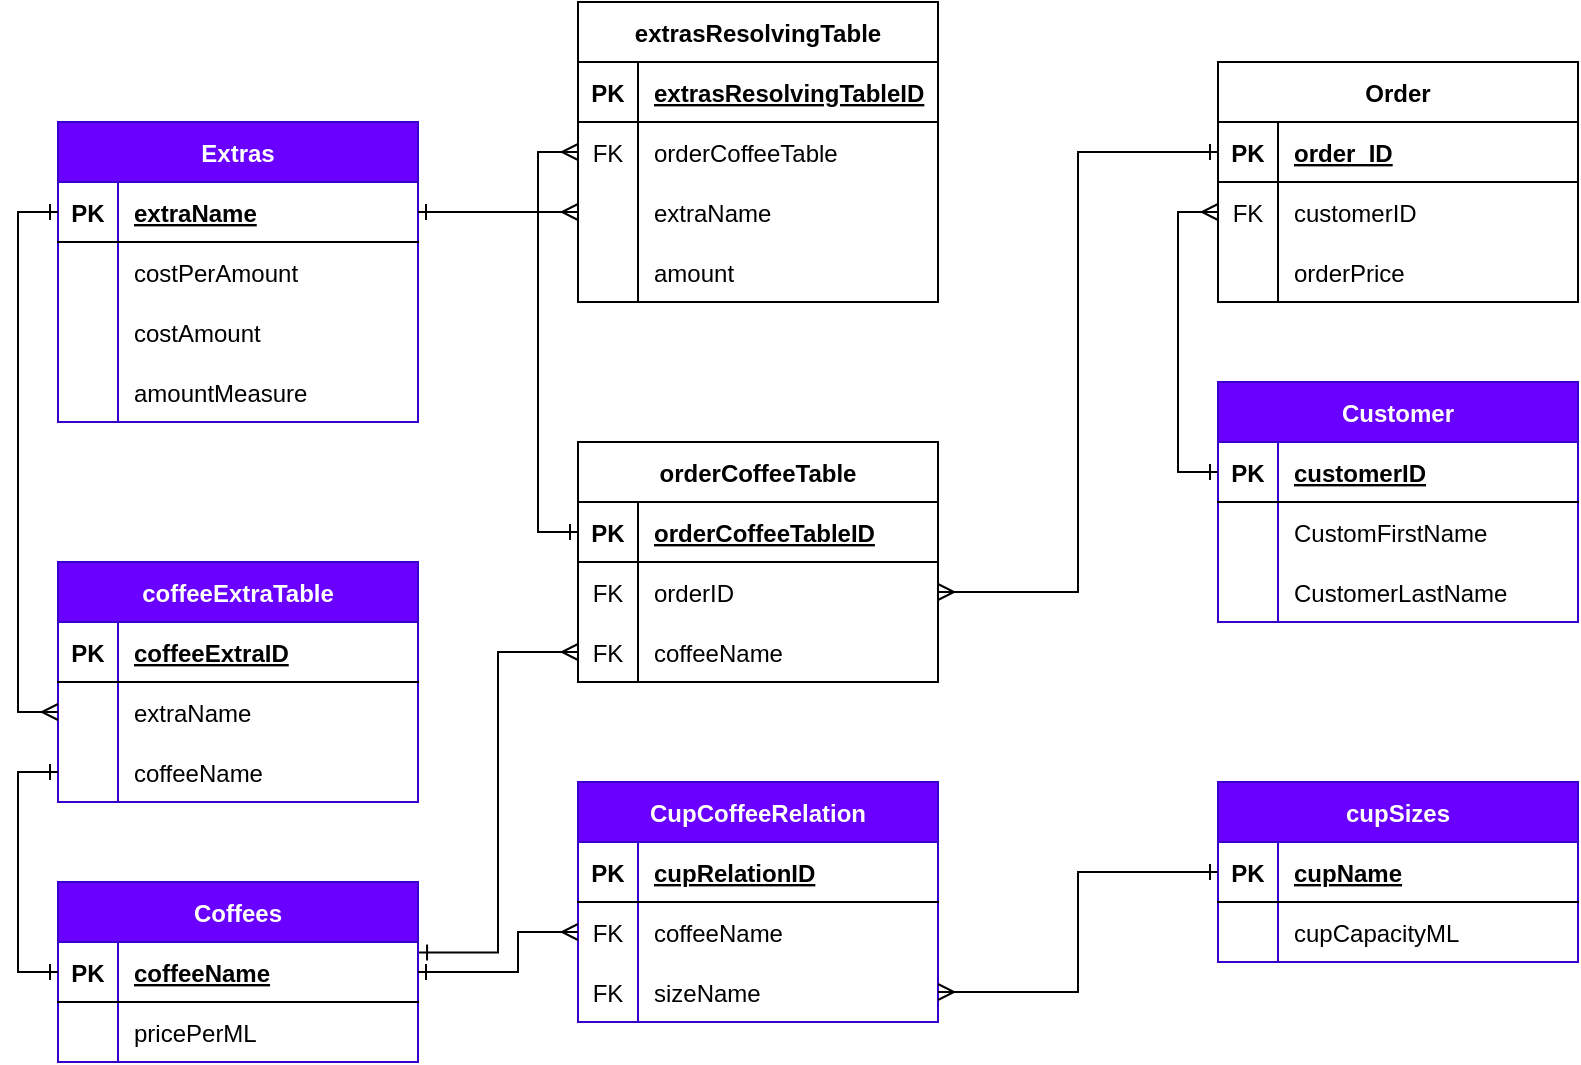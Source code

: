 <mxfile version="20.7.4" type="device"><diagram id="8A9Nl8NKwHrXGhFD0unj" name="Page-1"><mxGraphModel dx="1888" dy="689" grid="1" gridSize="10" guides="1" tooltips="1" connect="1" arrows="1" fold="1" page="1" pageScale="1" pageWidth="850" pageHeight="1100" math="0" shadow="0"><root><mxCell id="0"/><mxCell id="1" parent="0"/><mxCell id="UW9fXJi0FumeN3kHizJt-1" value="Order" style="shape=table;startSize=30;container=1;collapsible=1;childLayout=tableLayout;fixedRows=1;rowLines=0;fontStyle=1;align=center;resizeLast=1;" parent="1" vertex="1"><mxGeometry x="400" y="120" width="180" height="120" as="geometry"/></mxCell><mxCell id="UW9fXJi0FumeN3kHizJt-2" value="" style="shape=tableRow;horizontal=0;startSize=0;swimlaneHead=0;swimlaneBody=0;fillColor=none;collapsible=0;dropTarget=0;points=[[0,0.5],[1,0.5]];portConstraint=eastwest;top=0;left=0;right=0;bottom=1;" parent="UW9fXJi0FumeN3kHizJt-1" vertex="1"><mxGeometry y="30" width="180" height="30" as="geometry"/></mxCell><mxCell id="UW9fXJi0FumeN3kHizJt-3" value="PK" style="shape=partialRectangle;connectable=0;fillColor=none;top=0;left=0;bottom=0;right=0;fontStyle=1;overflow=hidden;" parent="UW9fXJi0FumeN3kHizJt-2" vertex="1"><mxGeometry width="30" height="30" as="geometry"><mxRectangle width="30" height="30" as="alternateBounds"/></mxGeometry></mxCell><mxCell id="UW9fXJi0FumeN3kHizJt-4" value="order_ID" style="shape=partialRectangle;connectable=0;fillColor=none;top=0;left=0;bottom=0;right=0;align=left;spacingLeft=6;fontStyle=5;overflow=hidden;" parent="UW9fXJi0FumeN3kHizJt-2" vertex="1"><mxGeometry x="30" width="150" height="30" as="geometry"><mxRectangle width="150" height="30" as="alternateBounds"/></mxGeometry></mxCell><mxCell id="UW9fXJi0FumeN3kHizJt-8" value="" style="shape=tableRow;horizontal=0;startSize=0;swimlaneHead=0;swimlaneBody=0;fillColor=none;collapsible=0;dropTarget=0;points=[[0,0.5],[1,0.5]];portConstraint=eastwest;top=0;left=0;right=0;bottom=0;" parent="UW9fXJi0FumeN3kHizJt-1" vertex="1"><mxGeometry y="60" width="180" height="30" as="geometry"/></mxCell><mxCell id="UW9fXJi0FumeN3kHizJt-9" value="FK" style="shape=partialRectangle;connectable=0;fillColor=none;top=0;left=0;bottom=0;right=0;editable=1;overflow=hidden;" parent="UW9fXJi0FumeN3kHizJt-8" vertex="1"><mxGeometry width="30" height="30" as="geometry"><mxRectangle width="30" height="30" as="alternateBounds"/></mxGeometry></mxCell><mxCell id="UW9fXJi0FumeN3kHizJt-10" value="customerID" style="shape=partialRectangle;connectable=0;fillColor=none;top=0;left=0;bottom=0;right=0;align=left;spacingLeft=6;overflow=hidden;" parent="UW9fXJi0FumeN3kHizJt-8" vertex="1"><mxGeometry x="30" width="150" height="30" as="geometry"><mxRectangle width="150" height="30" as="alternateBounds"/></mxGeometry></mxCell><mxCell id="UW9fXJi0FumeN3kHizJt-11" value="" style="shape=tableRow;horizontal=0;startSize=0;swimlaneHead=0;swimlaneBody=0;fillColor=none;collapsible=0;dropTarget=0;points=[[0,0.5],[1,0.5]];portConstraint=eastwest;top=0;left=0;right=0;bottom=0;" parent="UW9fXJi0FumeN3kHizJt-1" vertex="1"><mxGeometry y="90" width="180" height="30" as="geometry"/></mxCell><mxCell id="UW9fXJi0FumeN3kHizJt-12" value="" style="shape=partialRectangle;connectable=0;fillColor=none;top=0;left=0;bottom=0;right=0;editable=1;overflow=hidden;" parent="UW9fXJi0FumeN3kHizJt-11" vertex="1"><mxGeometry width="30" height="30" as="geometry"><mxRectangle width="30" height="30" as="alternateBounds"/></mxGeometry></mxCell><mxCell id="UW9fXJi0FumeN3kHizJt-13" value="orderPrice" style="shape=partialRectangle;connectable=0;fillColor=none;top=0;left=0;bottom=0;right=0;align=left;spacingLeft=6;overflow=hidden;" parent="UW9fXJi0FumeN3kHizJt-11" vertex="1"><mxGeometry x="30" width="150" height="30" as="geometry"><mxRectangle width="150" height="30" as="alternateBounds"/></mxGeometry></mxCell><mxCell id="UW9fXJi0FumeN3kHizJt-14" value="Coffees" style="shape=table;startSize=30;container=1;collapsible=1;childLayout=tableLayout;fixedRows=1;rowLines=0;fontStyle=1;align=center;resizeLast=1;fillColor=#6a00ff;strokeColor=#3700CC;fontColor=#ffffff;" parent="1" vertex="1"><mxGeometry x="-180" y="530" width="180" height="90" as="geometry"/></mxCell><mxCell id="UW9fXJi0FumeN3kHizJt-15" value="" style="shape=tableRow;horizontal=0;startSize=0;swimlaneHead=0;swimlaneBody=0;fillColor=none;collapsible=0;dropTarget=0;points=[[0,0.5],[1,0.5]];portConstraint=eastwest;top=0;left=0;right=0;bottom=1;" parent="UW9fXJi0FumeN3kHizJt-14" vertex="1"><mxGeometry y="30" width="180" height="30" as="geometry"/></mxCell><mxCell id="UW9fXJi0FumeN3kHizJt-16" value="PK" style="shape=partialRectangle;connectable=0;fillColor=none;top=0;left=0;bottom=0;right=0;fontStyle=1;overflow=hidden;" parent="UW9fXJi0FumeN3kHizJt-15" vertex="1"><mxGeometry width="30" height="30" as="geometry"><mxRectangle width="30" height="30" as="alternateBounds"/></mxGeometry></mxCell><mxCell id="UW9fXJi0FumeN3kHizJt-17" value="coffeeName" style="shape=partialRectangle;connectable=0;fillColor=none;top=0;left=0;bottom=0;right=0;align=left;spacingLeft=6;fontStyle=5;overflow=hidden;" parent="UW9fXJi0FumeN3kHizJt-15" vertex="1"><mxGeometry x="30" width="150" height="30" as="geometry"><mxRectangle width="150" height="30" as="alternateBounds"/></mxGeometry></mxCell><mxCell id="UW9fXJi0FumeN3kHizJt-18" value="" style="shape=tableRow;horizontal=0;startSize=0;swimlaneHead=0;swimlaneBody=0;fillColor=none;collapsible=0;dropTarget=0;points=[[0,0.5],[1,0.5]];portConstraint=eastwest;top=0;left=0;right=0;bottom=0;" parent="UW9fXJi0FumeN3kHizJt-14" vertex="1"><mxGeometry y="60" width="180" height="30" as="geometry"/></mxCell><mxCell id="UW9fXJi0FumeN3kHizJt-19" value="" style="shape=partialRectangle;connectable=0;fillColor=none;top=0;left=0;bottom=0;right=0;editable=1;overflow=hidden;" parent="UW9fXJi0FumeN3kHizJt-18" vertex="1"><mxGeometry width="30" height="30" as="geometry"><mxRectangle width="30" height="30" as="alternateBounds"/></mxGeometry></mxCell><mxCell id="UW9fXJi0FumeN3kHizJt-20" value="pricePerML" style="shape=partialRectangle;connectable=0;fillColor=none;top=0;left=0;bottom=0;right=0;align=left;spacingLeft=6;overflow=hidden;" parent="UW9fXJi0FumeN3kHizJt-18" vertex="1"><mxGeometry x="30" width="150" height="30" as="geometry"><mxRectangle width="150" height="30" as="alternateBounds"/></mxGeometry></mxCell><mxCell id="UW9fXJi0FumeN3kHizJt-41" value="orderCoffeeTable" style="shape=table;startSize=30;container=1;collapsible=1;childLayout=tableLayout;fixedRows=1;rowLines=0;fontStyle=1;align=center;resizeLast=1;" parent="1" vertex="1"><mxGeometry x="80" y="310" width="180" height="120" as="geometry"/></mxCell><mxCell id="UW9fXJi0FumeN3kHizJt-42" value="" style="shape=tableRow;horizontal=0;startSize=0;swimlaneHead=0;swimlaneBody=0;fillColor=none;collapsible=0;dropTarget=0;points=[[0,0.5],[1,0.5]];portConstraint=eastwest;top=0;left=0;right=0;bottom=1;" parent="UW9fXJi0FumeN3kHizJt-41" vertex="1"><mxGeometry y="30" width="180" height="30" as="geometry"/></mxCell><mxCell id="UW9fXJi0FumeN3kHizJt-43" value="PK" style="shape=partialRectangle;connectable=0;fillColor=none;top=0;left=0;bottom=0;right=0;fontStyle=1;overflow=hidden;" parent="UW9fXJi0FumeN3kHizJt-42" vertex="1"><mxGeometry width="30" height="30" as="geometry"><mxRectangle width="30" height="30" as="alternateBounds"/></mxGeometry></mxCell><mxCell id="UW9fXJi0FumeN3kHizJt-44" value="orderCoffeeTableID" style="shape=partialRectangle;connectable=0;fillColor=none;top=0;left=0;bottom=0;right=0;align=left;spacingLeft=6;fontStyle=5;overflow=hidden;" parent="UW9fXJi0FumeN3kHizJt-42" vertex="1"><mxGeometry x="30" width="150" height="30" as="geometry"><mxRectangle width="150" height="30" as="alternateBounds"/></mxGeometry></mxCell><mxCell id="UW9fXJi0FumeN3kHizJt-45" value="" style="shape=tableRow;horizontal=0;startSize=0;swimlaneHead=0;swimlaneBody=0;fillColor=none;collapsible=0;dropTarget=0;points=[[0,0.5],[1,0.5]];portConstraint=eastwest;top=0;left=0;right=0;bottom=0;" parent="UW9fXJi0FumeN3kHizJt-41" vertex="1"><mxGeometry y="60" width="180" height="30" as="geometry"/></mxCell><mxCell id="UW9fXJi0FumeN3kHizJt-46" value="FK" style="shape=partialRectangle;connectable=0;fillColor=none;top=0;left=0;bottom=0;right=0;editable=1;overflow=hidden;" parent="UW9fXJi0FumeN3kHizJt-45" vertex="1"><mxGeometry width="30" height="30" as="geometry"><mxRectangle width="30" height="30" as="alternateBounds"/></mxGeometry></mxCell><mxCell id="UW9fXJi0FumeN3kHizJt-47" value="orderID" style="shape=partialRectangle;connectable=0;fillColor=none;top=0;left=0;bottom=0;right=0;align=left;spacingLeft=6;overflow=hidden;" parent="UW9fXJi0FumeN3kHizJt-45" vertex="1"><mxGeometry x="30" width="150" height="30" as="geometry"><mxRectangle width="150" height="30" as="alternateBounds"/></mxGeometry></mxCell><mxCell id="UW9fXJi0FumeN3kHizJt-48" value="" style="shape=tableRow;horizontal=0;startSize=0;swimlaneHead=0;swimlaneBody=0;fillColor=none;collapsible=0;dropTarget=0;points=[[0,0.5],[1,0.5]];portConstraint=eastwest;top=0;left=0;right=0;bottom=0;" parent="UW9fXJi0FumeN3kHizJt-41" vertex="1"><mxGeometry y="90" width="180" height="30" as="geometry"/></mxCell><mxCell id="UW9fXJi0FumeN3kHizJt-49" value="FK" style="shape=partialRectangle;connectable=0;fillColor=none;top=0;left=0;bottom=0;right=0;editable=1;overflow=hidden;" parent="UW9fXJi0FumeN3kHizJt-48" vertex="1"><mxGeometry width="30" height="30" as="geometry"><mxRectangle width="30" height="30" as="alternateBounds"/></mxGeometry></mxCell><mxCell id="UW9fXJi0FumeN3kHizJt-50" value="coffeeName" style="shape=partialRectangle;connectable=0;fillColor=none;top=0;left=0;bottom=0;right=0;align=left;spacingLeft=6;overflow=hidden;" parent="UW9fXJi0FumeN3kHizJt-48" vertex="1"><mxGeometry x="30" width="150" height="30" as="geometry"><mxRectangle width="150" height="30" as="alternateBounds"/></mxGeometry></mxCell><mxCell id="UW9fXJi0FumeN3kHizJt-56" style="edgeStyle=orthogonalEdgeStyle;rounded=0;orthogonalLoop=1;jettySize=auto;html=1;entryX=1.003;entryY=0.175;entryDx=0;entryDy=0;strokeColor=default;startArrow=ERmany;startFill=0;endArrow=ERone;endFill=0;entryPerimeter=0;" parent="1" source="UW9fXJi0FumeN3kHizJt-48" target="UW9fXJi0FumeN3kHizJt-15" edge="1"><mxGeometry relative="1" as="geometry"/></mxCell><mxCell id="UW9fXJi0FumeN3kHizJt-62" value="Extras" style="shape=table;startSize=30;container=1;collapsible=1;childLayout=tableLayout;fixedRows=1;rowLines=0;fontStyle=1;align=center;resizeLast=1;fillColor=#6a00ff;strokeColor=#3700CC;fontColor=#ffffff;" parent="1" vertex="1"><mxGeometry x="-180" y="150" width="180" height="150" as="geometry"/></mxCell><mxCell id="UW9fXJi0FumeN3kHizJt-63" value="" style="shape=tableRow;horizontal=0;startSize=0;swimlaneHead=0;swimlaneBody=0;fillColor=none;collapsible=0;dropTarget=0;points=[[0,0.5],[1,0.5]];portConstraint=eastwest;top=0;left=0;right=0;bottom=1;" parent="UW9fXJi0FumeN3kHizJt-62" vertex="1"><mxGeometry y="30" width="180" height="30" as="geometry"/></mxCell><mxCell id="UW9fXJi0FumeN3kHizJt-64" value="PK" style="shape=partialRectangle;connectable=0;fillColor=none;top=0;left=0;bottom=0;right=0;fontStyle=1;overflow=hidden;" parent="UW9fXJi0FumeN3kHizJt-63" vertex="1"><mxGeometry width="30" height="30" as="geometry"><mxRectangle width="30" height="30" as="alternateBounds"/></mxGeometry></mxCell><mxCell id="UW9fXJi0FumeN3kHizJt-65" value="extraName" style="shape=partialRectangle;connectable=0;fillColor=none;top=0;left=0;bottom=0;right=0;align=left;spacingLeft=6;fontStyle=5;overflow=hidden;" parent="UW9fXJi0FumeN3kHizJt-63" vertex="1"><mxGeometry x="30" width="150" height="30" as="geometry"><mxRectangle width="150" height="30" as="alternateBounds"/></mxGeometry></mxCell><mxCell id="UW9fXJi0FumeN3kHizJt-69" value="" style="shape=tableRow;horizontal=0;startSize=0;swimlaneHead=0;swimlaneBody=0;fillColor=none;collapsible=0;dropTarget=0;points=[[0,0.5],[1,0.5]];portConstraint=eastwest;top=0;left=0;right=0;bottom=0;" parent="UW9fXJi0FumeN3kHizJt-62" vertex="1"><mxGeometry y="60" width="180" height="30" as="geometry"/></mxCell><mxCell id="UW9fXJi0FumeN3kHizJt-70" value="" style="shape=partialRectangle;connectable=0;fillColor=none;top=0;left=0;bottom=0;right=0;editable=1;overflow=hidden;" parent="UW9fXJi0FumeN3kHizJt-69" vertex="1"><mxGeometry width="30" height="30" as="geometry"><mxRectangle width="30" height="30" as="alternateBounds"/></mxGeometry></mxCell><mxCell id="UW9fXJi0FumeN3kHizJt-71" value="costPerAmount" style="shape=partialRectangle;connectable=0;fillColor=none;top=0;left=0;bottom=0;right=0;align=left;spacingLeft=6;overflow=hidden;" parent="UW9fXJi0FumeN3kHizJt-69" vertex="1"><mxGeometry x="30" width="150" height="30" as="geometry"><mxRectangle width="150" height="30" as="alternateBounds"/></mxGeometry></mxCell><mxCell id="UW9fXJi0FumeN3kHizJt-72" value="" style="shape=tableRow;horizontal=0;startSize=0;swimlaneHead=0;swimlaneBody=0;fillColor=none;collapsible=0;dropTarget=0;points=[[0,0.5],[1,0.5]];portConstraint=eastwest;top=0;left=0;right=0;bottom=0;" parent="UW9fXJi0FumeN3kHizJt-62" vertex="1"><mxGeometry y="90" width="180" height="30" as="geometry"/></mxCell><mxCell id="UW9fXJi0FumeN3kHizJt-73" value="" style="shape=partialRectangle;connectable=0;fillColor=none;top=0;left=0;bottom=0;right=0;editable=1;overflow=hidden;" parent="UW9fXJi0FumeN3kHizJt-72" vertex="1"><mxGeometry width="30" height="30" as="geometry"><mxRectangle width="30" height="30" as="alternateBounds"/></mxGeometry></mxCell><mxCell id="UW9fXJi0FumeN3kHizJt-74" value="costAmount" style="shape=partialRectangle;connectable=0;fillColor=none;top=0;left=0;bottom=0;right=0;align=left;spacingLeft=6;overflow=hidden;" parent="UW9fXJi0FumeN3kHizJt-72" vertex="1"><mxGeometry x="30" width="150" height="30" as="geometry"><mxRectangle width="150" height="30" as="alternateBounds"/></mxGeometry></mxCell><mxCell id="UW9fXJi0FumeN3kHizJt-124" style="shape=tableRow;horizontal=0;startSize=0;swimlaneHead=0;swimlaneBody=0;fillColor=none;collapsible=0;dropTarget=0;points=[[0,0.5],[1,0.5]];portConstraint=eastwest;top=0;left=0;right=0;bottom=0;" parent="UW9fXJi0FumeN3kHizJt-62" vertex="1"><mxGeometry y="120" width="180" height="30" as="geometry"/></mxCell><mxCell id="UW9fXJi0FumeN3kHizJt-125" style="shape=partialRectangle;connectable=0;fillColor=none;top=0;left=0;bottom=0;right=0;editable=1;overflow=hidden;" parent="UW9fXJi0FumeN3kHizJt-124" vertex="1"><mxGeometry width="30" height="30" as="geometry"><mxRectangle width="30" height="30" as="alternateBounds"/></mxGeometry></mxCell><mxCell id="UW9fXJi0FumeN3kHizJt-126" value="amountMeasure" style="shape=partialRectangle;connectable=0;fillColor=none;top=0;left=0;bottom=0;right=0;align=left;spacingLeft=6;overflow=hidden;" parent="UW9fXJi0FumeN3kHizJt-124" vertex="1"><mxGeometry x="30" width="150" height="30" as="geometry"><mxRectangle width="150" height="30" as="alternateBounds"/></mxGeometry></mxCell><mxCell id="UW9fXJi0FumeN3kHizJt-91" value="extrasResolvingTable" style="shape=table;startSize=30;container=1;collapsible=1;childLayout=tableLayout;fixedRows=1;rowLines=0;fontStyle=1;align=center;resizeLast=1;" parent="1" vertex="1"><mxGeometry x="80" y="90" width="180" height="150" as="geometry"/></mxCell><mxCell id="UW9fXJi0FumeN3kHizJt-92" value="" style="shape=tableRow;horizontal=0;startSize=0;swimlaneHead=0;swimlaneBody=0;fillColor=none;collapsible=0;dropTarget=0;points=[[0,0.5],[1,0.5]];portConstraint=eastwest;top=0;left=0;right=0;bottom=1;" parent="UW9fXJi0FumeN3kHizJt-91" vertex="1"><mxGeometry y="30" width="180" height="30" as="geometry"/></mxCell><mxCell id="UW9fXJi0FumeN3kHizJt-93" value="PK" style="shape=partialRectangle;connectable=0;fillColor=none;top=0;left=0;bottom=0;right=0;fontStyle=1;overflow=hidden;" parent="UW9fXJi0FumeN3kHizJt-92" vertex="1"><mxGeometry width="30" height="30" as="geometry"><mxRectangle width="30" height="30" as="alternateBounds"/></mxGeometry></mxCell><mxCell id="UW9fXJi0FumeN3kHizJt-94" value="extrasResolvingTableID" style="shape=partialRectangle;connectable=0;fillColor=none;top=0;left=0;bottom=0;right=0;align=left;spacingLeft=6;fontStyle=5;overflow=hidden;" parent="UW9fXJi0FumeN3kHizJt-92" vertex="1"><mxGeometry x="30" width="150" height="30" as="geometry"><mxRectangle width="150" height="30" as="alternateBounds"/></mxGeometry></mxCell><mxCell id="UW9fXJi0FumeN3kHizJt-95" value="" style="shape=tableRow;horizontal=0;startSize=0;swimlaneHead=0;swimlaneBody=0;fillColor=none;collapsible=0;dropTarget=0;points=[[0,0.5],[1,0.5]];portConstraint=eastwest;top=0;left=0;right=0;bottom=0;" parent="UW9fXJi0FumeN3kHizJt-91" vertex="1"><mxGeometry y="60" width="180" height="30" as="geometry"/></mxCell><mxCell id="UW9fXJi0FumeN3kHizJt-96" value="FK" style="shape=partialRectangle;connectable=0;fillColor=none;top=0;left=0;bottom=0;right=0;editable=1;overflow=hidden;" parent="UW9fXJi0FumeN3kHizJt-95" vertex="1"><mxGeometry width="30" height="30" as="geometry"><mxRectangle width="30" height="30" as="alternateBounds"/></mxGeometry></mxCell><mxCell id="UW9fXJi0FumeN3kHizJt-97" value="orderCoffeeTable" style="shape=partialRectangle;connectable=0;fillColor=none;top=0;left=0;bottom=0;right=0;align=left;spacingLeft=6;overflow=hidden;" parent="UW9fXJi0FumeN3kHizJt-95" vertex="1"><mxGeometry x="30" width="150" height="30" as="geometry"><mxRectangle width="150" height="30" as="alternateBounds"/></mxGeometry></mxCell><mxCell id="UW9fXJi0FumeN3kHizJt-98" value="" style="shape=tableRow;horizontal=0;startSize=0;swimlaneHead=0;swimlaneBody=0;fillColor=none;collapsible=0;dropTarget=0;points=[[0,0.5],[1,0.5]];portConstraint=eastwest;top=0;left=0;right=0;bottom=0;" parent="UW9fXJi0FumeN3kHizJt-91" vertex="1"><mxGeometry y="90" width="180" height="30" as="geometry"/></mxCell><mxCell id="UW9fXJi0FumeN3kHizJt-99" value="" style="shape=partialRectangle;connectable=0;fillColor=none;top=0;left=0;bottom=0;right=0;editable=1;overflow=hidden;" parent="UW9fXJi0FumeN3kHizJt-98" vertex="1"><mxGeometry width="30" height="30" as="geometry"><mxRectangle width="30" height="30" as="alternateBounds"/></mxGeometry></mxCell><mxCell id="UW9fXJi0FumeN3kHizJt-100" value="extraName" style="shape=partialRectangle;connectable=0;fillColor=none;top=0;left=0;bottom=0;right=0;align=left;spacingLeft=6;overflow=hidden;" parent="UW9fXJi0FumeN3kHizJt-98" vertex="1"><mxGeometry x="30" width="150" height="30" as="geometry"><mxRectangle width="150" height="30" as="alternateBounds"/></mxGeometry></mxCell><mxCell id="UW9fXJi0FumeN3kHizJt-101" value="" style="shape=tableRow;horizontal=0;startSize=0;swimlaneHead=0;swimlaneBody=0;fillColor=none;collapsible=0;dropTarget=0;points=[[0,0.5],[1,0.5]];portConstraint=eastwest;top=0;left=0;right=0;bottom=0;" parent="UW9fXJi0FumeN3kHizJt-91" vertex="1"><mxGeometry y="120" width="180" height="30" as="geometry"/></mxCell><mxCell id="UW9fXJi0FumeN3kHizJt-102" value="" style="shape=partialRectangle;connectable=0;fillColor=none;top=0;left=0;bottom=0;right=0;editable=1;overflow=hidden;" parent="UW9fXJi0FumeN3kHizJt-101" vertex="1"><mxGeometry width="30" height="30" as="geometry"><mxRectangle width="30" height="30" as="alternateBounds"/></mxGeometry></mxCell><mxCell id="UW9fXJi0FumeN3kHizJt-103" value="amount" style="shape=partialRectangle;connectable=0;fillColor=none;top=0;left=0;bottom=0;right=0;align=left;spacingLeft=6;overflow=hidden;" parent="UW9fXJi0FumeN3kHizJt-101" vertex="1"><mxGeometry x="30" width="150" height="30" as="geometry"><mxRectangle width="150" height="30" as="alternateBounds"/></mxGeometry></mxCell><mxCell id="UW9fXJi0FumeN3kHizJt-104" style="edgeStyle=orthogonalEdgeStyle;rounded=0;orthogonalLoop=1;jettySize=auto;html=1;entryX=0;entryY=0.5;entryDx=0;entryDy=0;strokeColor=default;startArrow=ERone;startFill=0;endArrow=ERmany;endFill=0;exitX=0;exitY=0.5;exitDx=0;exitDy=0;" parent="1" source="UW9fXJi0FumeN3kHizJt-42" target="UW9fXJi0FumeN3kHizJt-95" edge="1"><mxGeometry relative="1" as="geometry"><mxPoint x="100" y="255" as="sourcePoint"/></mxGeometry></mxCell><mxCell id="UW9fXJi0FumeN3kHizJt-105" style="edgeStyle=orthogonalEdgeStyle;rounded=0;orthogonalLoop=1;jettySize=auto;html=1;entryX=0;entryY=0.5;entryDx=0;entryDy=0;strokeColor=default;startArrow=ERone;startFill=0;endArrow=ERmany;endFill=0;" parent="1" source="UW9fXJi0FumeN3kHizJt-63" target="UW9fXJi0FumeN3kHizJt-98" edge="1"><mxGeometry relative="1" as="geometry"/></mxCell><mxCell id="UW9fXJi0FumeN3kHizJt-108" value="Customer" style="shape=table;startSize=30;container=1;collapsible=1;childLayout=tableLayout;fixedRows=1;rowLines=0;fontStyle=1;align=center;resizeLast=1;fillColor=#6a00ff;strokeColor=#3700CC;fontColor=#ffffff;" parent="1" vertex="1"><mxGeometry x="400" y="280" width="180" height="120" as="geometry"/></mxCell><mxCell id="UW9fXJi0FumeN3kHizJt-109" value="" style="shape=tableRow;horizontal=0;startSize=0;swimlaneHead=0;swimlaneBody=0;fillColor=none;collapsible=0;dropTarget=0;points=[[0,0.5],[1,0.5]];portConstraint=eastwest;top=0;left=0;right=0;bottom=1;" parent="UW9fXJi0FumeN3kHizJt-108" vertex="1"><mxGeometry y="30" width="180" height="30" as="geometry"/></mxCell><mxCell id="UW9fXJi0FumeN3kHizJt-110" value="PK" style="shape=partialRectangle;connectable=0;fillColor=none;top=0;left=0;bottom=0;right=0;fontStyle=1;overflow=hidden;" parent="UW9fXJi0FumeN3kHizJt-109" vertex="1"><mxGeometry width="30" height="30" as="geometry"><mxRectangle width="30" height="30" as="alternateBounds"/></mxGeometry></mxCell><mxCell id="UW9fXJi0FumeN3kHizJt-111" value="customerID" style="shape=partialRectangle;connectable=0;fillColor=none;top=0;left=0;bottom=0;right=0;align=left;spacingLeft=6;fontStyle=5;overflow=hidden;" parent="UW9fXJi0FumeN3kHizJt-109" vertex="1"><mxGeometry x="30" width="150" height="30" as="geometry"><mxRectangle width="150" height="30" as="alternateBounds"/></mxGeometry></mxCell><mxCell id="UW9fXJi0FumeN3kHizJt-112" value="" style="shape=tableRow;horizontal=0;startSize=0;swimlaneHead=0;swimlaneBody=0;fillColor=none;collapsible=0;dropTarget=0;points=[[0,0.5],[1,0.5]];portConstraint=eastwest;top=0;left=0;right=0;bottom=0;" parent="UW9fXJi0FumeN3kHizJt-108" vertex="1"><mxGeometry y="60" width="180" height="30" as="geometry"/></mxCell><mxCell id="UW9fXJi0FumeN3kHizJt-113" value="" style="shape=partialRectangle;connectable=0;fillColor=none;top=0;left=0;bottom=0;right=0;editable=1;overflow=hidden;" parent="UW9fXJi0FumeN3kHizJt-112" vertex="1"><mxGeometry width="30" height="30" as="geometry"><mxRectangle width="30" height="30" as="alternateBounds"/></mxGeometry></mxCell><mxCell id="UW9fXJi0FumeN3kHizJt-114" value="CustomFirstName" style="shape=partialRectangle;connectable=0;fillColor=none;top=0;left=0;bottom=0;right=0;align=left;spacingLeft=6;overflow=hidden;" parent="UW9fXJi0FumeN3kHizJt-112" vertex="1"><mxGeometry x="30" width="150" height="30" as="geometry"><mxRectangle width="150" height="30" as="alternateBounds"/></mxGeometry></mxCell><mxCell id="UW9fXJi0FumeN3kHizJt-115" value="" style="shape=tableRow;horizontal=0;startSize=0;swimlaneHead=0;swimlaneBody=0;fillColor=none;collapsible=0;dropTarget=0;points=[[0,0.5],[1,0.5]];portConstraint=eastwest;top=0;left=0;right=0;bottom=0;" parent="UW9fXJi0FumeN3kHizJt-108" vertex="1"><mxGeometry y="90" width="180" height="30" as="geometry"/></mxCell><mxCell id="UW9fXJi0FumeN3kHizJt-116" value="" style="shape=partialRectangle;connectable=0;fillColor=none;top=0;left=0;bottom=0;right=0;editable=1;overflow=hidden;" parent="UW9fXJi0FumeN3kHizJt-115" vertex="1"><mxGeometry width="30" height="30" as="geometry"><mxRectangle width="30" height="30" as="alternateBounds"/></mxGeometry></mxCell><mxCell id="UW9fXJi0FumeN3kHizJt-117" value="CustomerLastName" style="shape=partialRectangle;connectable=0;fillColor=none;top=0;left=0;bottom=0;right=0;align=left;spacingLeft=6;overflow=hidden;" parent="UW9fXJi0FumeN3kHizJt-115" vertex="1"><mxGeometry x="30" width="150" height="30" as="geometry"><mxRectangle width="150" height="30" as="alternateBounds"/></mxGeometry></mxCell><mxCell id="UW9fXJi0FumeN3kHizJt-121" style="edgeStyle=orthogonalEdgeStyle;rounded=0;orthogonalLoop=1;jettySize=auto;html=1;entryX=0;entryY=0.5;entryDx=0;entryDy=0;strokeColor=default;startArrow=ERmany;startFill=0;endArrow=ERone;endFill=0;" parent="1" source="UW9fXJi0FumeN3kHizJt-8" target="UW9fXJi0FumeN3kHizJt-109" edge="1"><mxGeometry relative="1" as="geometry"/></mxCell><mxCell id="UW9fXJi0FumeN3kHizJt-123" style="edgeStyle=orthogonalEdgeStyle;rounded=0;orthogonalLoop=1;jettySize=auto;html=1;entryX=0;entryY=0.5;entryDx=0;entryDy=0;strokeColor=default;startArrow=ERmany;startFill=0;endArrow=ERone;endFill=0;" parent="1" source="UW9fXJi0FumeN3kHizJt-45" target="UW9fXJi0FumeN3kHizJt-2" edge="1"><mxGeometry relative="1" as="geometry"/></mxCell><mxCell id="UW9fXJi0FumeN3kHizJt-131" value="coffeeExtraTable" style="shape=table;startSize=30;container=1;collapsible=1;childLayout=tableLayout;fixedRows=1;rowLines=0;fontStyle=1;align=center;resizeLast=1;fillColor=#6a00ff;strokeColor=#3700CC;fontColor=#ffffff;" parent="1" vertex="1"><mxGeometry x="-180" y="370" width="180" height="120" as="geometry"/></mxCell><mxCell id="UW9fXJi0FumeN3kHizJt-132" value="" style="shape=tableRow;horizontal=0;startSize=0;swimlaneHead=0;swimlaneBody=0;fillColor=none;collapsible=0;dropTarget=0;points=[[0,0.5],[1,0.5]];portConstraint=eastwest;top=0;left=0;right=0;bottom=1;" parent="UW9fXJi0FumeN3kHizJt-131" vertex="1"><mxGeometry y="30" width="180" height="30" as="geometry"/></mxCell><mxCell id="UW9fXJi0FumeN3kHizJt-133" value="PK" style="shape=partialRectangle;connectable=0;fillColor=none;top=0;left=0;bottom=0;right=0;fontStyle=1;overflow=hidden;" parent="UW9fXJi0FumeN3kHizJt-132" vertex="1"><mxGeometry width="30" height="30" as="geometry"><mxRectangle width="30" height="30" as="alternateBounds"/></mxGeometry></mxCell><mxCell id="UW9fXJi0FumeN3kHizJt-134" value="coffeeExtraID" style="shape=partialRectangle;connectable=0;fillColor=none;top=0;left=0;bottom=0;right=0;align=left;spacingLeft=6;fontStyle=5;overflow=hidden;" parent="UW9fXJi0FumeN3kHizJt-132" vertex="1"><mxGeometry x="30" width="150" height="30" as="geometry"><mxRectangle width="150" height="30" as="alternateBounds"/></mxGeometry></mxCell><mxCell id="UW9fXJi0FumeN3kHizJt-135" value="" style="shape=tableRow;horizontal=0;startSize=0;swimlaneHead=0;swimlaneBody=0;fillColor=none;collapsible=0;dropTarget=0;points=[[0,0.5],[1,0.5]];portConstraint=eastwest;top=0;left=0;right=0;bottom=0;" parent="UW9fXJi0FumeN3kHizJt-131" vertex="1"><mxGeometry y="60" width="180" height="30" as="geometry"/></mxCell><mxCell id="UW9fXJi0FumeN3kHizJt-136" value="" style="shape=partialRectangle;connectable=0;fillColor=none;top=0;left=0;bottom=0;right=0;editable=1;overflow=hidden;" parent="UW9fXJi0FumeN3kHizJt-135" vertex="1"><mxGeometry width="30" height="30" as="geometry"><mxRectangle width="30" height="30" as="alternateBounds"/></mxGeometry></mxCell><mxCell id="UW9fXJi0FumeN3kHizJt-137" value="extraName" style="shape=partialRectangle;connectable=0;fillColor=none;top=0;left=0;bottom=0;right=0;align=left;spacingLeft=6;overflow=hidden;" parent="UW9fXJi0FumeN3kHizJt-135" vertex="1"><mxGeometry x="30" width="150" height="30" as="geometry"><mxRectangle width="150" height="30" as="alternateBounds"/></mxGeometry></mxCell><mxCell id="UW9fXJi0FumeN3kHizJt-138" value="" style="shape=tableRow;horizontal=0;startSize=0;swimlaneHead=0;swimlaneBody=0;fillColor=none;collapsible=0;dropTarget=0;points=[[0,0.5],[1,0.5]];portConstraint=eastwest;top=0;left=0;right=0;bottom=0;" parent="UW9fXJi0FumeN3kHizJt-131" vertex="1"><mxGeometry y="90" width="180" height="30" as="geometry"/></mxCell><mxCell id="UW9fXJi0FumeN3kHizJt-139" value="" style="shape=partialRectangle;connectable=0;fillColor=none;top=0;left=0;bottom=0;right=0;editable=1;overflow=hidden;" parent="UW9fXJi0FumeN3kHizJt-138" vertex="1"><mxGeometry width="30" height="30" as="geometry"><mxRectangle width="30" height="30" as="alternateBounds"/></mxGeometry></mxCell><mxCell id="UW9fXJi0FumeN3kHizJt-140" value="coffeeName" style="shape=partialRectangle;connectable=0;fillColor=none;top=0;left=0;bottom=0;right=0;align=left;spacingLeft=6;overflow=hidden;" parent="UW9fXJi0FumeN3kHizJt-138" vertex="1"><mxGeometry x="30" width="150" height="30" as="geometry"><mxRectangle width="150" height="30" as="alternateBounds"/></mxGeometry></mxCell><mxCell id="UW9fXJi0FumeN3kHizJt-144" style="edgeStyle=orthogonalEdgeStyle;rounded=0;orthogonalLoop=1;jettySize=auto;html=1;entryX=0;entryY=0.5;entryDx=0;entryDy=0;strokeColor=default;startArrow=ERone;startFill=0;endArrow=ERone;endFill=0;" parent="1" source="UW9fXJi0FumeN3kHizJt-15" target="UW9fXJi0FumeN3kHizJt-138" edge="1"><mxGeometry relative="1" as="geometry"/></mxCell><mxCell id="UW9fXJi0FumeN3kHizJt-145" style="edgeStyle=orthogonalEdgeStyle;rounded=0;orthogonalLoop=1;jettySize=auto;html=1;entryX=0;entryY=0.5;entryDx=0;entryDy=0;strokeColor=default;startArrow=ERmany;startFill=0;endArrow=ERone;endFill=0;" parent="1" source="UW9fXJi0FumeN3kHizJt-135" target="UW9fXJi0FumeN3kHizJt-63" edge="1"><mxGeometry relative="1" as="geometry"/></mxCell><mxCell id="GeHKwe7kqxsBGQY85V0_-1" value="CupCoffeeRelation" style="shape=table;startSize=30;container=1;collapsible=1;childLayout=tableLayout;fixedRows=1;rowLines=0;fontStyle=1;align=center;resizeLast=1;fillColor=#6a00ff;strokeColor=#3700CC;fontColor=#ffffff;" vertex="1" parent="1"><mxGeometry x="80" y="480" width="180" height="120" as="geometry"/></mxCell><mxCell id="GeHKwe7kqxsBGQY85V0_-2" value="" style="shape=tableRow;horizontal=0;startSize=0;swimlaneHead=0;swimlaneBody=0;fillColor=none;collapsible=0;dropTarget=0;points=[[0,0.5],[1,0.5]];portConstraint=eastwest;top=0;left=0;right=0;bottom=1;" vertex="1" parent="GeHKwe7kqxsBGQY85V0_-1"><mxGeometry y="30" width="180" height="30" as="geometry"/></mxCell><mxCell id="GeHKwe7kqxsBGQY85V0_-3" value="PK" style="shape=partialRectangle;connectable=0;fillColor=none;top=0;left=0;bottom=0;right=0;fontStyle=1;overflow=hidden;" vertex="1" parent="GeHKwe7kqxsBGQY85V0_-2"><mxGeometry width="30" height="30" as="geometry"><mxRectangle width="30" height="30" as="alternateBounds"/></mxGeometry></mxCell><mxCell id="GeHKwe7kqxsBGQY85V0_-4" value="cupRelationID" style="shape=partialRectangle;connectable=0;fillColor=none;top=0;left=0;bottom=0;right=0;align=left;spacingLeft=6;fontStyle=5;overflow=hidden;" vertex="1" parent="GeHKwe7kqxsBGQY85V0_-2"><mxGeometry x="30" width="150" height="30" as="geometry"><mxRectangle width="150" height="30" as="alternateBounds"/></mxGeometry></mxCell><mxCell id="GeHKwe7kqxsBGQY85V0_-5" value="" style="shape=tableRow;horizontal=0;startSize=0;swimlaneHead=0;swimlaneBody=0;fillColor=none;collapsible=0;dropTarget=0;points=[[0,0.5],[1,0.5]];portConstraint=eastwest;top=0;left=0;right=0;bottom=0;" vertex="1" parent="GeHKwe7kqxsBGQY85V0_-1"><mxGeometry y="60" width="180" height="30" as="geometry"/></mxCell><mxCell id="GeHKwe7kqxsBGQY85V0_-6" value="FK" style="shape=partialRectangle;connectable=0;fillColor=none;top=0;left=0;bottom=0;right=0;editable=1;overflow=hidden;" vertex="1" parent="GeHKwe7kqxsBGQY85V0_-5"><mxGeometry width="30" height="30" as="geometry"><mxRectangle width="30" height="30" as="alternateBounds"/></mxGeometry></mxCell><mxCell id="GeHKwe7kqxsBGQY85V0_-7" value="coffeeName" style="shape=partialRectangle;connectable=0;fillColor=none;top=0;left=0;bottom=0;right=0;align=left;spacingLeft=6;overflow=hidden;" vertex="1" parent="GeHKwe7kqxsBGQY85V0_-5"><mxGeometry x="30" width="150" height="30" as="geometry"><mxRectangle width="150" height="30" as="alternateBounds"/></mxGeometry></mxCell><mxCell id="GeHKwe7kqxsBGQY85V0_-8" value="" style="shape=tableRow;horizontal=0;startSize=0;swimlaneHead=0;swimlaneBody=0;fillColor=none;collapsible=0;dropTarget=0;points=[[0,0.5],[1,0.5]];portConstraint=eastwest;top=0;left=0;right=0;bottom=0;" vertex="1" parent="GeHKwe7kqxsBGQY85V0_-1"><mxGeometry y="90" width="180" height="30" as="geometry"/></mxCell><mxCell id="GeHKwe7kqxsBGQY85V0_-9" value="FK" style="shape=partialRectangle;connectable=0;fillColor=none;top=0;left=0;bottom=0;right=0;editable=1;overflow=hidden;" vertex="1" parent="GeHKwe7kqxsBGQY85V0_-8"><mxGeometry width="30" height="30" as="geometry"><mxRectangle width="30" height="30" as="alternateBounds"/></mxGeometry></mxCell><mxCell id="GeHKwe7kqxsBGQY85V0_-10" value="sizeName" style="shape=partialRectangle;connectable=0;fillColor=none;top=0;left=0;bottom=0;right=0;align=left;spacingLeft=6;overflow=hidden;" vertex="1" parent="GeHKwe7kqxsBGQY85V0_-8"><mxGeometry x="30" width="150" height="30" as="geometry"><mxRectangle width="150" height="30" as="alternateBounds"/></mxGeometry></mxCell><mxCell id="GeHKwe7kqxsBGQY85V0_-14" style="edgeStyle=orthogonalEdgeStyle;rounded=0;orthogonalLoop=1;jettySize=auto;html=1;endArrow=ERmany;endFill=0;startArrow=ERone;startFill=0;" edge="1" parent="1" source="UW9fXJi0FumeN3kHizJt-15" target="GeHKwe7kqxsBGQY85V0_-5"><mxGeometry relative="1" as="geometry"><Array as="points"><mxPoint x="50" y="575"/><mxPoint x="50" y="555"/></Array></mxGeometry></mxCell><mxCell id="GeHKwe7kqxsBGQY85V0_-15" value="cupSizes" style="shape=table;startSize=30;container=1;collapsible=1;childLayout=tableLayout;fixedRows=1;rowLines=0;fontStyle=1;align=center;resizeLast=1;fillColor=#6a00ff;strokeColor=#3700CC;fontColor=#ffffff;" vertex="1" parent="1"><mxGeometry x="400" y="480" width="180" height="90" as="geometry"/></mxCell><mxCell id="GeHKwe7kqxsBGQY85V0_-16" value="" style="shape=tableRow;horizontal=0;startSize=0;swimlaneHead=0;swimlaneBody=0;fillColor=none;collapsible=0;dropTarget=0;points=[[0,0.5],[1,0.5]];portConstraint=eastwest;top=0;left=0;right=0;bottom=1;" vertex="1" parent="GeHKwe7kqxsBGQY85V0_-15"><mxGeometry y="30" width="180" height="30" as="geometry"/></mxCell><mxCell id="GeHKwe7kqxsBGQY85V0_-17" value="PK" style="shape=partialRectangle;connectable=0;fillColor=none;top=0;left=0;bottom=0;right=0;fontStyle=1;overflow=hidden;" vertex="1" parent="GeHKwe7kqxsBGQY85V0_-16"><mxGeometry width="30" height="30" as="geometry"><mxRectangle width="30" height="30" as="alternateBounds"/></mxGeometry></mxCell><mxCell id="GeHKwe7kqxsBGQY85V0_-18" value="cupName" style="shape=partialRectangle;connectable=0;fillColor=none;top=0;left=0;bottom=0;right=0;align=left;spacingLeft=6;fontStyle=5;overflow=hidden;" vertex="1" parent="GeHKwe7kqxsBGQY85V0_-16"><mxGeometry x="30" width="150" height="30" as="geometry"><mxRectangle width="150" height="30" as="alternateBounds"/></mxGeometry></mxCell><mxCell id="GeHKwe7kqxsBGQY85V0_-19" value="" style="shape=tableRow;horizontal=0;startSize=0;swimlaneHead=0;swimlaneBody=0;fillColor=none;collapsible=0;dropTarget=0;points=[[0,0.5],[1,0.5]];portConstraint=eastwest;top=0;left=0;right=0;bottom=0;" vertex="1" parent="GeHKwe7kqxsBGQY85V0_-15"><mxGeometry y="60" width="180" height="30" as="geometry"/></mxCell><mxCell id="GeHKwe7kqxsBGQY85V0_-20" value="" style="shape=partialRectangle;connectable=0;fillColor=none;top=0;left=0;bottom=0;right=0;editable=1;overflow=hidden;" vertex="1" parent="GeHKwe7kqxsBGQY85V0_-19"><mxGeometry width="30" height="30" as="geometry"><mxRectangle width="30" height="30" as="alternateBounds"/></mxGeometry></mxCell><mxCell id="GeHKwe7kqxsBGQY85V0_-21" value="cupCapacityML" style="shape=partialRectangle;connectable=0;fillColor=none;top=0;left=0;bottom=0;right=0;align=left;spacingLeft=6;overflow=hidden;" vertex="1" parent="GeHKwe7kqxsBGQY85V0_-19"><mxGeometry x="30" width="150" height="30" as="geometry"><mxRectangle width="150" height="30" as="alternateBounds"/></mxGeometry></mxCell><mxCell id="GeHKwe7kqxsBGQY85V0_-28" style="edgeStyle=orthogonalEdgeStyle;rounded=0;orthogonalLoop=1;jettySize=auto;html=1;entryX=1;entryY=0.5;entryDx=0;entryDy=0;startArrow=ERone;startFill=0;endArrow=ERmany;endFill=0;" edge="1" parent="1" source="GeHKwe7kqxsBGQY85V0_-16" target="GeHKwe7kqxsBGQY85V0_-8"><mxGeometry relative="1" as="geometry"/></mxCell></root></mxGraphModel></diagram></mxfile>